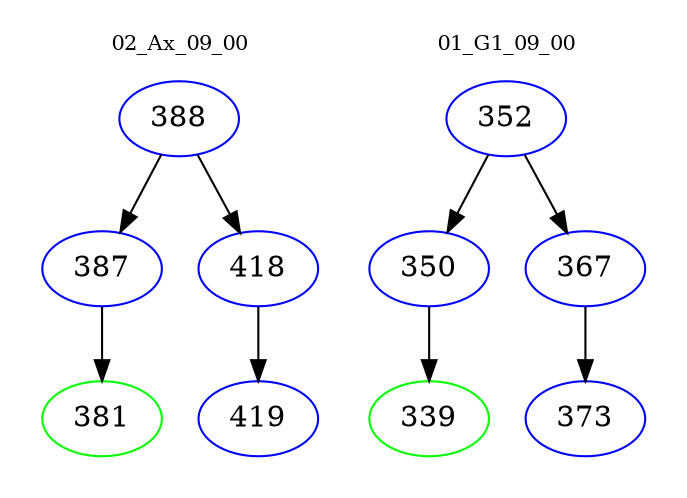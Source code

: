 digraph{
subgraph cluster_0 {
color = white
label = "02_Ax_09_00";
fontsize=10;
T0_388 [label="388", color="blue"]
T0_388 -> T0_387 [color="black"]
T0_387 [label="387", color="blue"]
T0_387 -> T0_381 [color="black"]
T0_381 [label="381", color="green"]
T0_388 -> T0_418 [color="black"]
T0_418 [label="418", color="blue"]
T0_418 -> T0_419 [color="black"]
T0_419 [label="419", color="blue"]
}
subgraph cluster_1 {
color = white
label = "01_G1_09_00";
fontsize=10;
T1_352 [label="352", color="blue"]
T1_352 -> T1_350 [color="black"]
T1_350 [label="350", color="blue"]
T1_350 -> T1_339 [color="black"]
T1_339 [label="339", color="green"]
T1_352 -> T1_367 [color="black"]
T1_367 [label="367", color="blue"]
T1_367 -> T1_373 [color="black"]
T1_373 [label="373", color="blue"]
}
}
